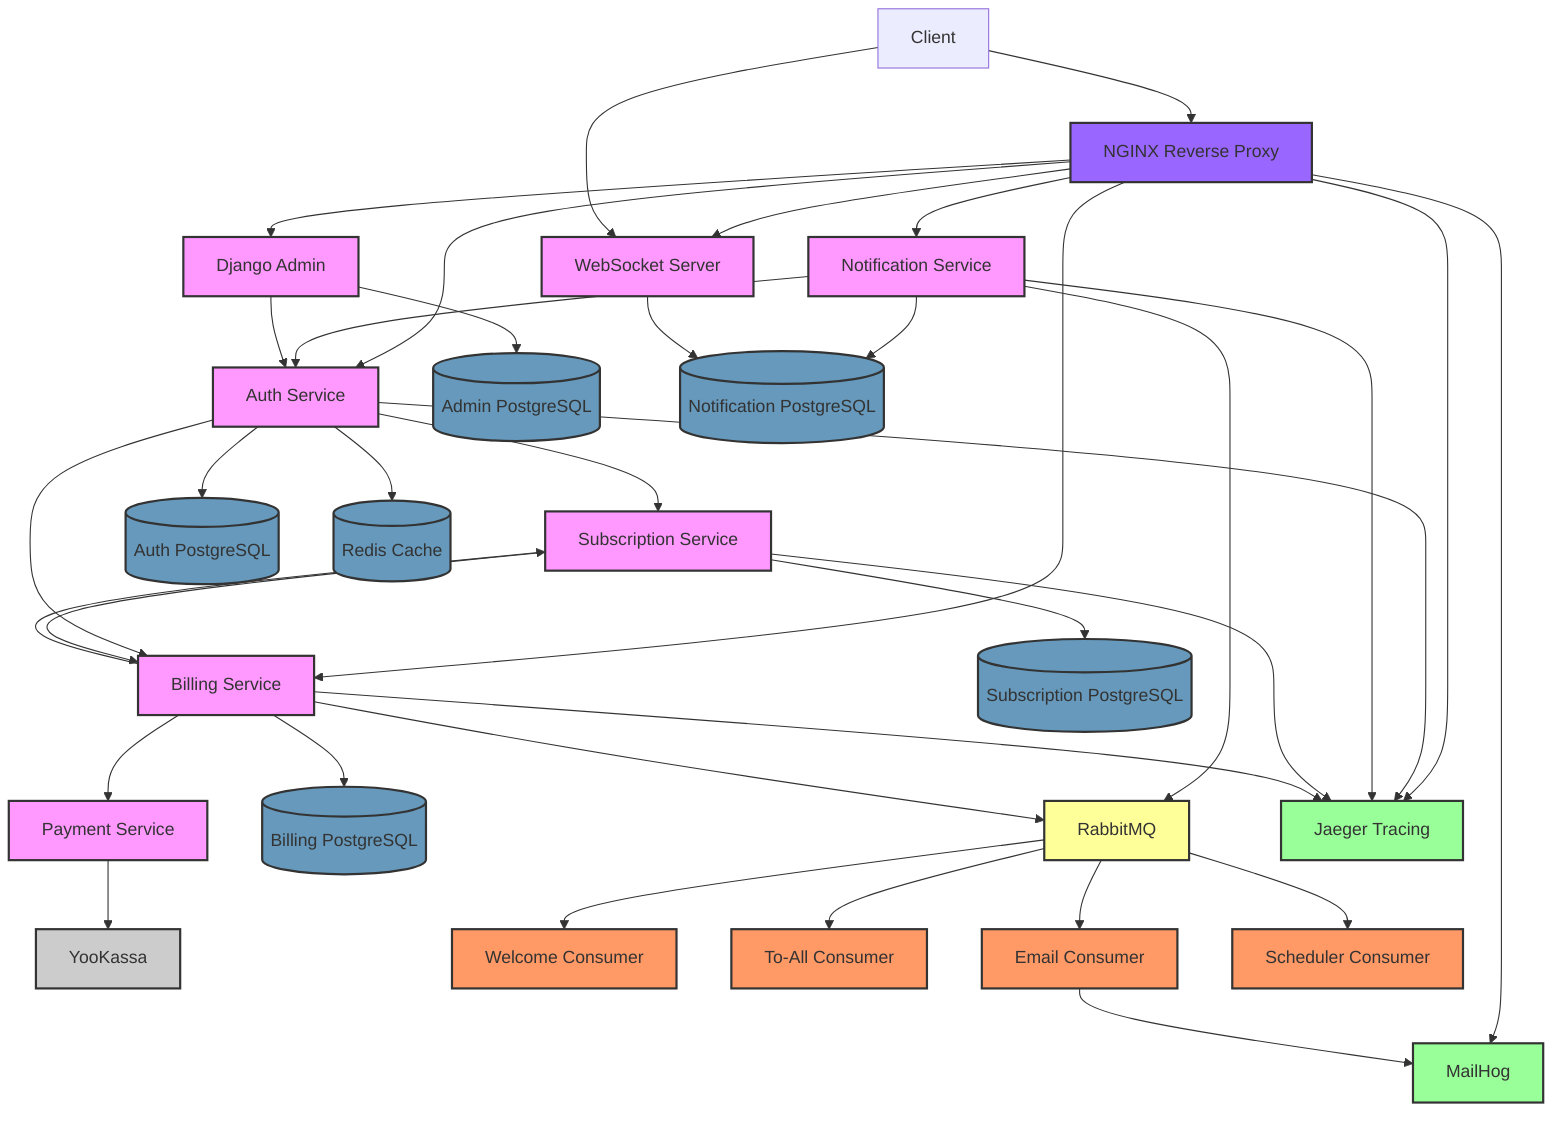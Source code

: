 graph TB
    %% Main Services
    NGINX[NGINX Reverse Proxy]
    Auth[Auth Service]
    Admin[Django Admin]
    Notif[Notification Service]
    Sub[Subscription Service]
    Bill[Billing Service]
    Pay[Payment Service]

    %% Databases
    AuthDB[(Auth PostgreSQL)]
    AdminDB[(Admin PostgreSQL)]
    NotifDB[(Notification PostgreSQL)]
    SubDB[(Subscription PostgreSQL)]
    BillDB[(Billing PostgreSQL)]

    %% External Services
    YooKassa[YooKassa]

    %% Message Brokers & Cache
    Redis[(Redis Cache)]
    RabbitMQ[RabbitMQ]

    %% Notification Consumers
    WelcomeC[Welcome Consumer]
    ToAllC[To-All Consumer]
    EmailC[Email Consumer]
    SchedulerC[Scheduler Consumer]

    %% Monitoring & Debug
    Jaeger[Jaeger Tracing]
    MailHog[MailHog]
    
    %% WebSocket Server
    WS[WebSocket Server]

    %% Frontend connections
    Client[Client] --> NGINX

    %% NGINX Routes
    NGINX --> Auth
    NGINX --> Admin
    NGINX --> Notif
    NGINX --> Bill
    NGINX --> WS
    NGINX --> Jaeger
    NGINX --> MailHog

    %% Service Database Connections
    Auth --> AuthDB
    Auth --> Redis
    Admin --> AdminDB
    Notif --> NotifDB
    Sub --> SubDB
    Bill --> BillDB

    %% Payment Integration
    Pay --> YooKassa
    Bill --> Pay

    %% Message Queue Connections
    Notif --> RabbitMQ
    Bill --> RabbitMQ
    RabbitMQ --> WelcomeC
    RabbitMQ --> ToAllC
    RabbitMQ --> EmailC
    RabbitMQ --> SchedulerC

    %% Email Testing
    EmailC --> MailHog
    
    %% Service Communication
    Auth --> Sub
    Auth --> Bill
    Sub --> Bill
    Notif --> Auth
    Admin --> Auth
    Bill --> Sub

    %% WebSocket Connections
    WS --> NotifDB
    Client --> WS

    %% Monitoring
    Auth --> Jaeger
    Notif --> Jaeger
    Sub --> Jaeger
    Bill --> Jaeger

    %% Styling
    classDef service fill:#f9f,stroke:#333,stroke-width:2px
    classDef database fill:#69b,stroke:#333,stroke-width:2px
    classDef queue fill:#ff9,stroke:#333,stroke-width:2px
    classDef monitor fill:#9f9,stroke:#333,stroke-width:2px
    classDef consumer fill:#f96,stroke:#333,stroke-width:2px
    classDef proxy fill:#96f,stroke:#333,stroke-width:2px
    classDef external fill:#ccc,stroke:#333,stroke-width:2px

    class NGINX proxy
    class Auth,Admin,Notif,Sub,Bill,Pay,WS service
    class AuthDB,AdminDB,NotifDB,SubDB,BillDB,Redis database
    class RabbitMQ queue
    class WelcomeC,ToAllC,EmailC,SchedulerC consumer
    class Jaeger,MailHog monitor
    class YooKassa external